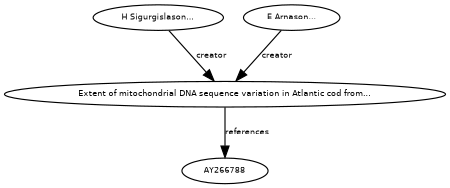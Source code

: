 digraph G {
size="3,3";
node [fontsize=7, fontname="Helvetica"];
edge [fontsize=7, fontname="Helvetica"];
node0 [label="Extent of mitochondrial DNA sequence variation in Atlantic cod from...", width=0.27433100247,height=0.27433100247];
node1 [label="H Sigurgislason...", width=0.27433100247,height=0.27433100247];
node2 [label="E Arnason...", width=0.27433100247,height=0.27433100247];
node3 [label="AY266788", width=0.27433100247,height=0.27433100247];
node1 -> node0 [label="creator"];
node2 -> node0 [label="creator"];
node0 -> node3 [label="references"];
}

